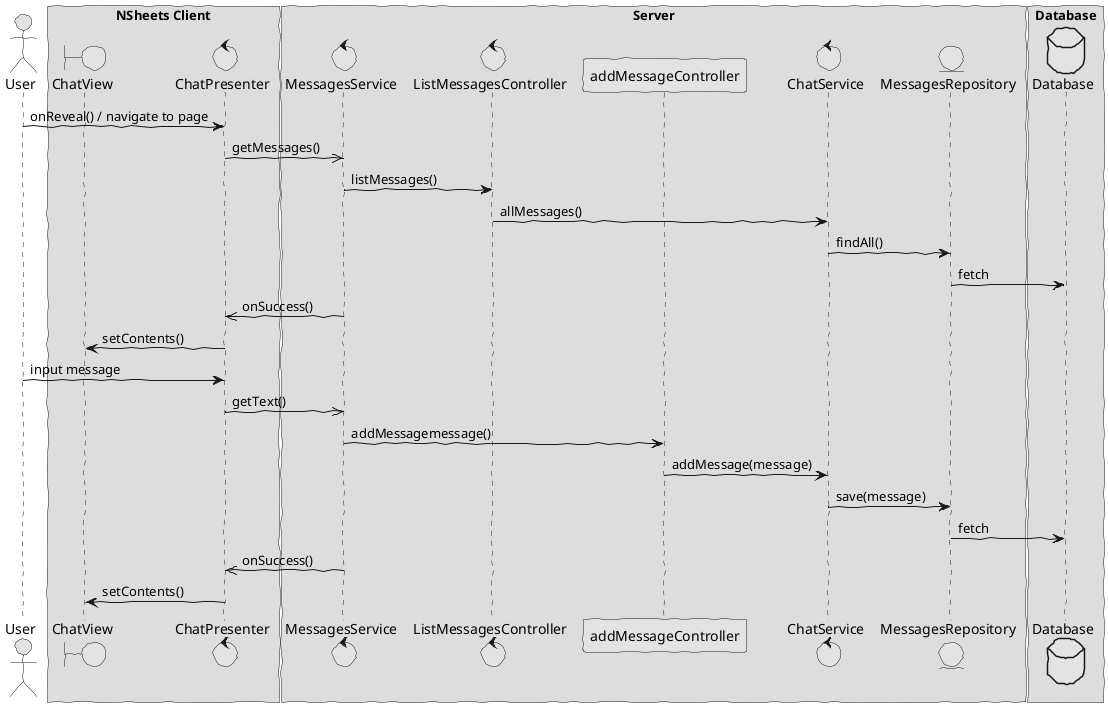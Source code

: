 @startuml  sd.png
skinparam handwritten true
skinparam monochrome true
skinparam packageStyle rect
skinparam defaultFontName FG Virgil
skinparam shadowing false

actor User
boundary ChatView
control ChatPresenter
control MessagesService
control ListMessagesController
control ChatService
entity MessagesRepository
database Database 

box "NSheets Client"
participant ChatView
participant ChatPresenter 
end box

box "Server"
participant MessagesService
participant ListMessagesController
participant addMessageController
participant ChatService
participant MessagesRepository
end box

box "Database"
participant Database
end box

User -> ChatPresenter : onReveal() / navigate to page 
ChatPresenter ->> MessagesService : getMessages()
MessagesService -> ListMessagesController : listMessages()
ListMessagesController -> ChatService : allMessages()
ChatService -> MessagesRepository : findAll()
MessagesRepository -> Database : fetch
MessagesService ->> ChatPresenter : onSuccess() 
ChatPresenter -> ChatView : setContents()

User -> ChatPresenter : input message
ChatPresenter ->> MessagesService : getText()
MessagesService -> addMessageController : addMessagemessage()
addMessageController -> ChatService : addMessage(message)
ChatService -> MessagesRepository : save(message)
MessagesRepository -> Database : fetch
MessagesService ->> ChatPresenter : onSuccess() 
ChatPresenter -> ChatView : setContents()
@enduml